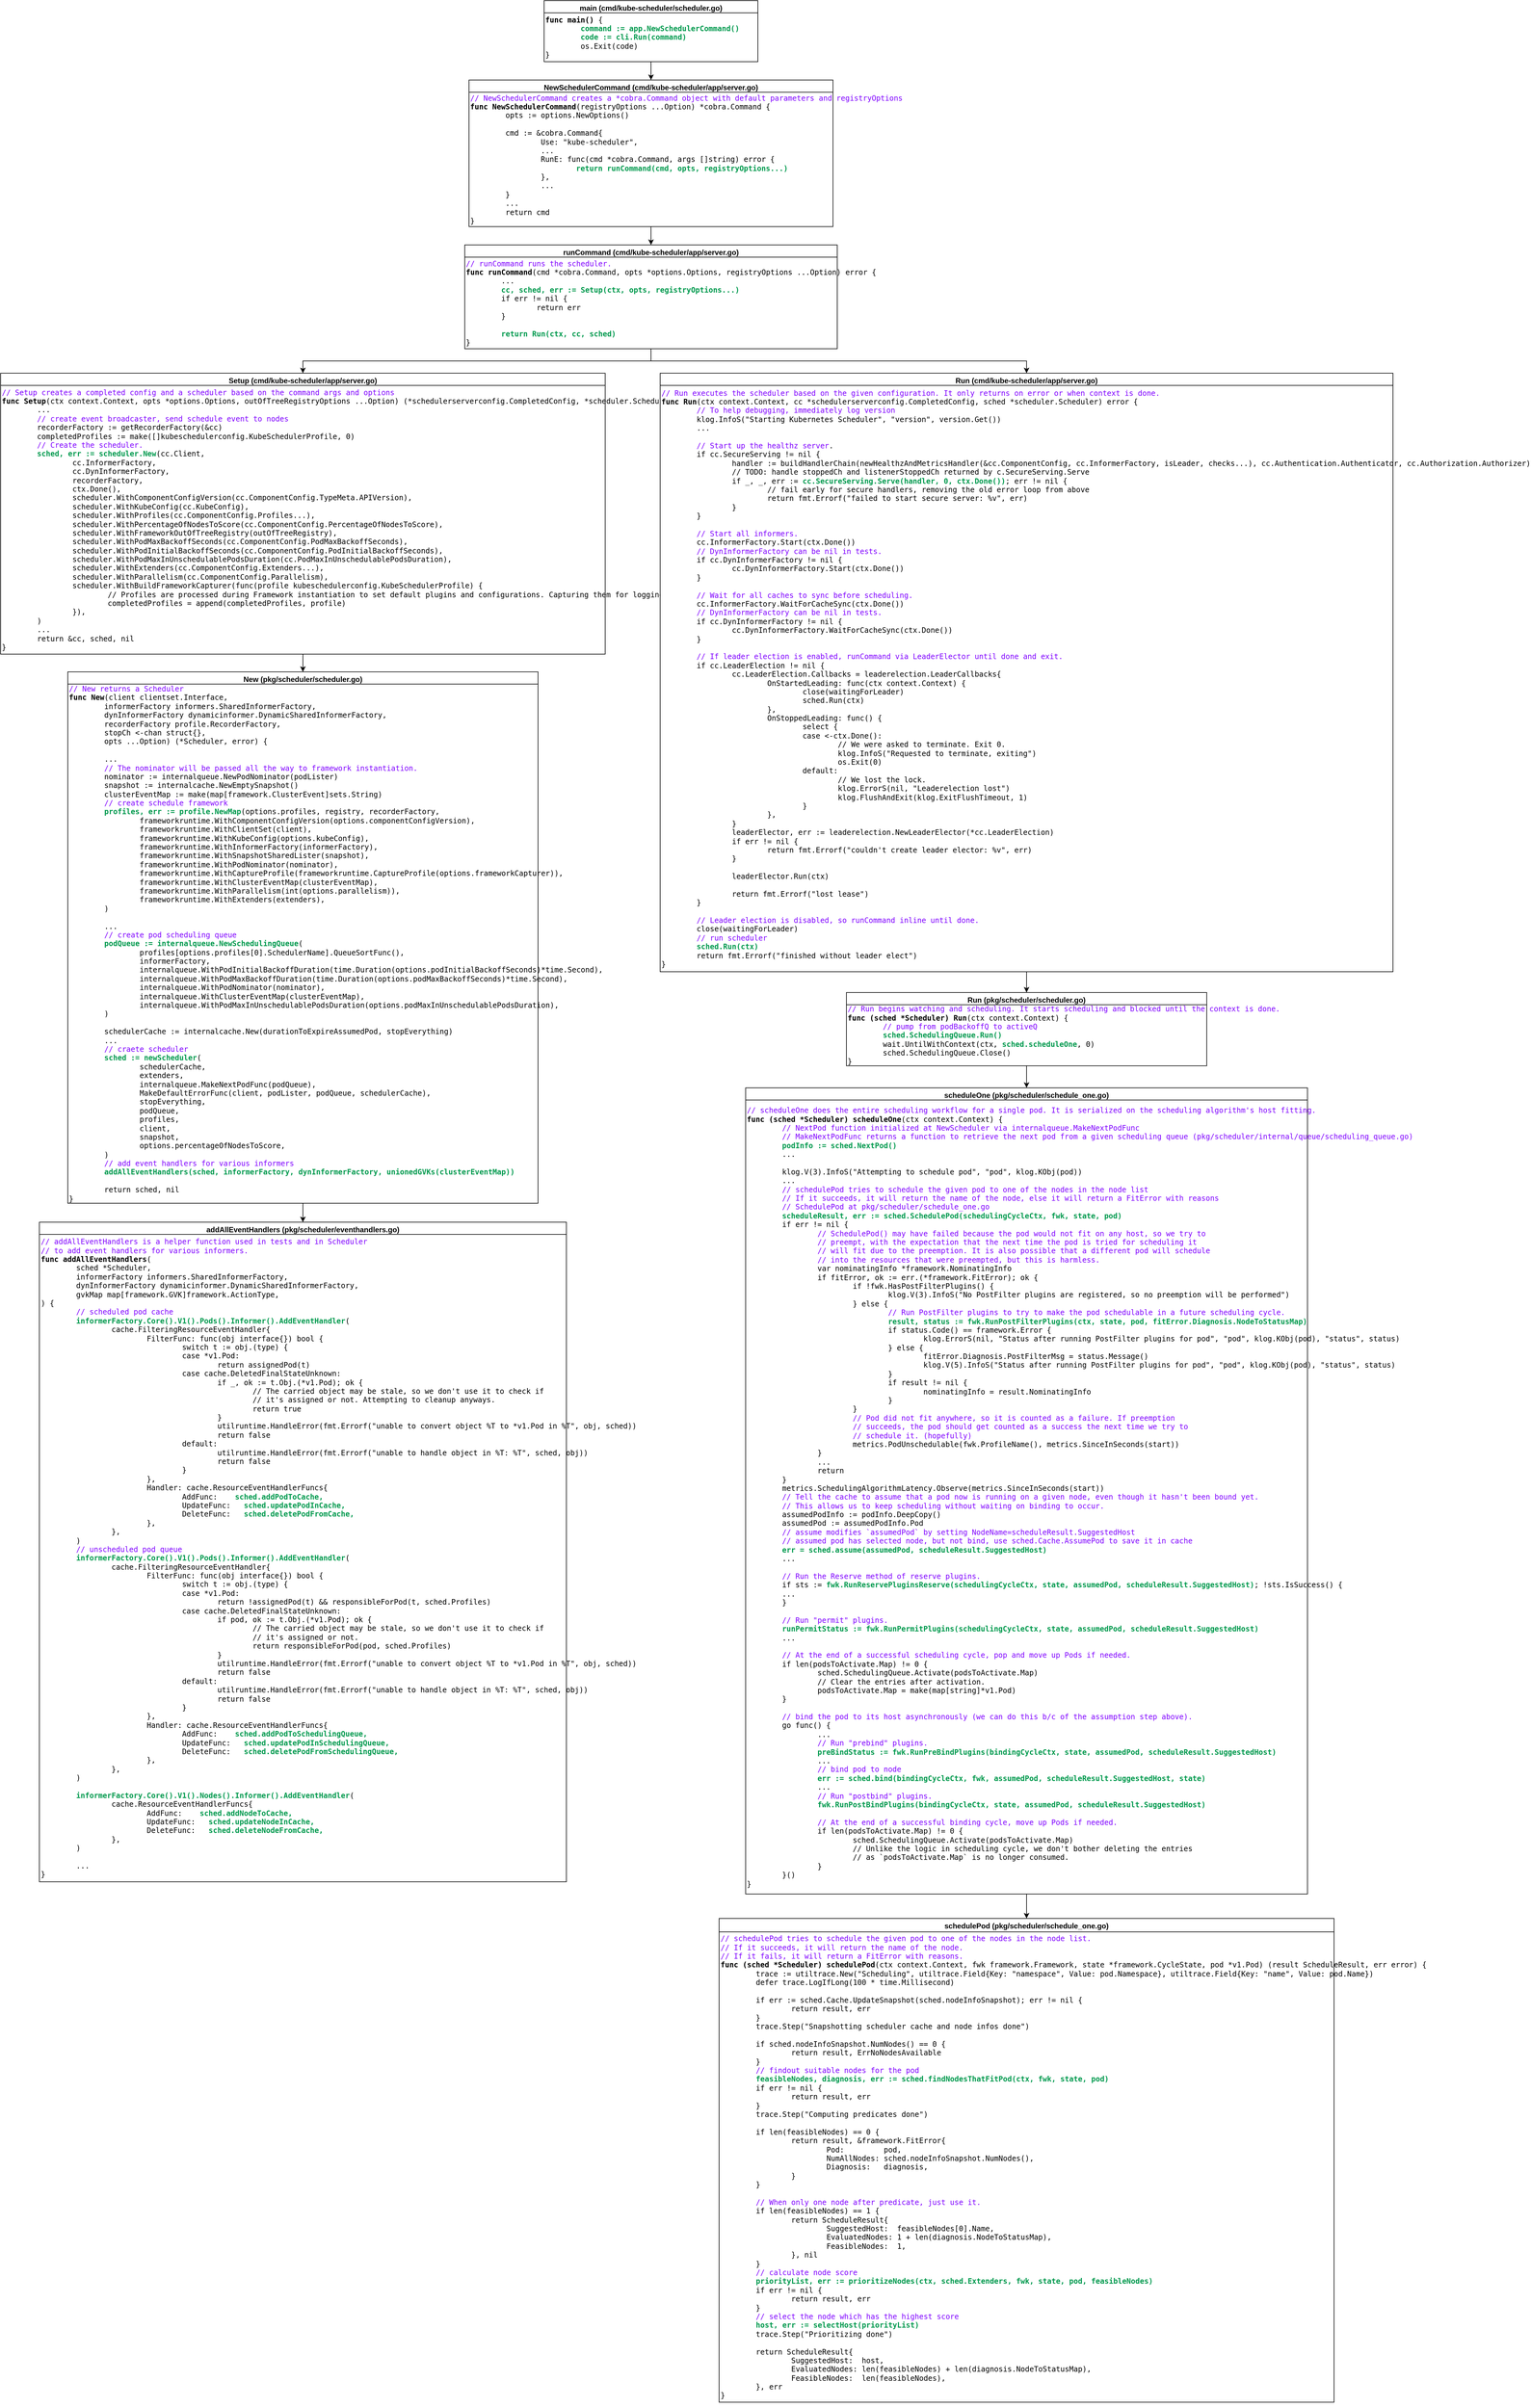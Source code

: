 <mxfile version="19.0.3" type="device"><diagram id="rWxG2E4ponfb4l1Yx8Aa" name="第 1 页"><mxGraphModel dx="2249" dy="865" grid="1" gridSize="10" guides="1" tooltips="1" connect="1" arrows="1" fold="1" page="1" pageScale="1" pageWidth="827" pageHeight="1169" math="0" shadow="0"><root><mxCell id="0"/><mxCell id="1" parent="0"/><mxCell id="89-qokr6A0-qIfJlspVZ-1" value="main (cmd/kube-scheduler/scheduler.go)" style="swimlane;" parent="1" vertex="1"><mxGeometry x="220" y="70" width="350" height="100" as="geometry"/></mxCell><mxCell id="89-qokr6A0-qIfJlspVZ-2" value="&lt;pre&gt;&lt;b&gt;func main()&lt;/b&gt; {&lt;div&gt;&lt;span style=&quot;&quot;&gt;&#9;&lt;/span&gt;&lt;b&gt;&lt;font color=&quot;#00994d&quot;&gt;command := app.NewSchedulerCommand()&lt;/font&gt;&lt;/b&gt;&lt;/div&gt;&lt;div&gt;&lt;span style=&quot;&quot;&gt;&#9;&lt;/span&gt;&lt;b&gt;&lt;font color=&quot;#00994d&quot;&gt;code := cli.Run(command)&lt;/font&gt;&lt;/b&gt;&lt;/div&gt;&lt;div&gt;&lt;span style=&quot;&quot;&gt;&#9;&lt;/span&gt;os.Exit(code)&lt;/div&gt;&lt;div&gt;}&lt;/div&gt;&lt;/pre&gt;" style="rounded=0;whiteSpace=wrap;html=1;align=left;" parent="89-qokr6A0-qIfJlspVZ-1" vertex="1"><mxGeometry y="20" width="350" height="80" as="geometry"/></mxCell><mxCell id="89-qokr6A0-qIfJlspVZ-3" value="NewSchedulerCommand (cmd/kube-scheduler/app/server.go)" style="swimlane;fontColor=#000000;" parent="1" vertex="1"><mxGeometry x="97" y="200" width="596" height="240" as="geometry"/></mxCell><mxCell id="89-qokr6A0-qIfJlspVZ-4" value="&lt;pre&gt;&lt;font color=&quot;#7f00ff&quot;&gt;// NewSchedulerCommand creates a *cobra.Command object with default parameters and registryOptions&lt;/font&gt;&lt;div&gt;&lt;b&gt;func NewSchedulerCommand&lt;/b&gt;(registryOptions ...Option) *cobra.Command {&lt;/div&gt;&lt;div&gt;&lt;span style=&quot;&quot;&gt;&#9;&lt;/span&gt;opts := options.NewOptions()&lt;/div&gt;&lt;div&gt;&lt;br&gt;&lt;/div&gt;&lt;div&gt;&lt;span style=&quot;&quot;&gt;&#9;&lt;/span&gt;cmd := &amp;amp;cobra.Command{&lt;/div&gt;&lt;div&gt;&lt;span style=&quot;&quot;&gt;&#9;&#9;&lt;/span&gt;Use: &quot;kube-scheduler&quot;,&lt;/div&gt;&lt;div&gt;&lt;span style=&quot;white-space: pre;&quot;&gt;&#9;&lt;/span&gt;&lt;span style=&quot;white-space: pre;&quot;&gt;&#9;&lt;/span&gt;...&lt;br&gt;&lt;/div&gt;&lt;div&gt;&lt;span style=&quot;&quot;&gt;&#9;&#9;&lt;/span&gt;RunE: func(cmd *cobra.Command, args []string) error {&lt;/div&gt;&lt;div&gt;&lt;span style=&quot;&quot;&gt;&#9;&#9;&#9;&lt;/span&gt;&lt;b&gt;&lt;font color=&quot;#00994d&quot;&gt;return runCommand(cmd, opts, registryOptions...)&lt;/font&gt;&lt;/b&gt;&lt;/div&gt;&lt;div&gt;&lt;span style=&quot;&quot;&gt;&#9;&#9;&lt;/span&gt;},&lt;/div&gt;&lt;div&gt;&lt;span style=&quot;white-space: pre;&quot;&gt;&#9;&lt;/span&gt;&lt;span style=&quot;white-space: pre;&quot;&gt;&#9;&lt;/span&gt;...&lt;br&gt;&lt;/div&gt;&lt;div&gt;&lt;span style=&quot;&quot;&gt;&#9;&lt;/span&gt;}&lt;/div&gt;&lt;div&gt;&lt;span style=&quot;white-space: pre;&quot;&gt;&#9;&lt;/span&gt;...&lt;br&gt;&lt;/div&gt;&lt;div&gt;&lt;span style=&quot;&quot;&gt;&#9;&lt;/span&gt;return cmd&lt;/div&gt;&lt;div&gt;}&lt;/div&gt;&lt;/pre&gt;" style="rounded=0;whiteSpace=wrap;html=1;fontColor=#000000;align=left;" parent="89-qokr6A0-qIfJlspVZ-3" vertex="1"><mxGeometry y="20" width="596" height="220" as="geometry"/></mxCell><mxCell id="89-qokr6A0-qIfJlspVZ-5" value="runCommand (cmd/kube-scheduler/app/server.go)" style="swimlane;fontColor=#000000;" parent="1" vertex="1"><mxGeometry x="90" y="470" width="610" height="170" as="geometry"/></mxCell><mxCell id="89-qokr6A0-qIfJlspVZ-6" value="&lt;pre&gt;&lt;font color=&quot;#7f00ff&quot;&gt;// runCommand runs the scheduler.&lt;/font&gt;&lt;div&gt;&lt;b&gt;func runCommand&lt;/b&gt;(cmd *cobra.Command, opts *options.Options, registryOptions ...Option) error {&lt;/div&gt;&lt;div&gt;&lt;span style=&quot;white-space: pre;&quot;&gt;&#9;&lt;/span&gt;...&lt;br&gt;&lt;/div&gt;&lt;div&gt;&lt;span style=&quot;&quot;&gt;&#9;&lt;/span&gt;&lt;b&gt;&lt;font color=&quot;#00994d&quot;&gt;cc, sched, err := Setup(ctx, opts, registryOptions...)&lt;/font&gt;&lt;/b&gt;&lt;/div&gt;&lt;div&gt;&lt;span style=&quot;&quot;&gt;&#9;&lt;/span&gt;if err != nil {&lt;/div&gt;&lt;div&gt;&lt;span style=&quot;&quot;&gt;&#9;&#9;&lt;/span&gt;return err&lt;/div&gt;&lt;div&gt;&lt;span style=&quot;&quot;&gt;&#9;&lt;/span&gt;}&lt;/div&gt;&lt;div&gt;&lt;br&gt;&lt;/div&gt;&lt;div&gt;&lt;span style=&quot;&quot;&gt;&#9;&lt;/span&gt;&lt;b&gt;&lt;font color=&quot;#00994d&quot;&gt;return Run(ctx, cc, sched)&lt;/font&gt;&lt;/b&gt;&lt;/div&gt;&lt;div&gt;}&lt;/div&gt;&lt;/pre&gt;" style="rounded=0;whiteSpace=wrap;html=1;fontColor=#000000;align=left;" parent="89-qokr6A0-qIfJlspVZ-5" vertex="1"><mxGeometry y="20" width="610" height="150" as="geometry"/></mxCell><mxCell id="89-qokr6A0-qIfJlspVZ-7" value="Setup (cmd/kube-scheduler/app/server.go)" style="swimlane;fontColor=#000000;" parent="1" vertex="1"><mxGeometry x="-670" y="680" width="990" height="460" as="geometry"/></mxCell><mxCell id="89-qokr6A0-qIfJlspVZ-8" value="&lt;pre&gt;&lt;font color=&quot;#7f00ff&quot;&gt;// Setup creates a completed config and a scheduler based on the command args and options&lt;/font&gt;&lt;div&gt;&lt;b&gt;func Setup&lt;/b&gt;(ctx context.Context, opts *options.Options, outOfTreeRegistryOptions ...Option) (*schedulerserverconfig.CompletedConfig, *scheduler.Scheduler, error) {&lt;/div&gt;&lt;div&gt;&lt;span style=&quot;white-space: pre;&quot;&gt;&#9;&lt;/span&gt;...&lt;/div&gt;&lt;div&gt;&lt;span style=&quot;white-space: pre;&quot;&gt;&#9;&lt;/span&gt;&lt;font color=&quot;#7f00ff&quot;&gt;// create event broadcaster, send schedule event to nodes&lt;/font&gt;&lt;br&gt;&lt;/div&gt;&lt;div&gt;&lt;span style=&quot;&quot;&gt;&#9;&lt;/span&gt;recorderFactory := getRecorderFactory(&amp;amp;cc)&lt;/div&gt;&lt;div&gt;&lt;span style=&quot;&quot;&gt;&#9;&lt;/span&gt;completedProfiles := make([]kubeschedulerconfig.KubeSchedulerProfile, 0)&lt;/div&gt;&lt;div&gt;&lt;span style=&quot;&quot;&gt;&#9;&lt;/span&gt;&lt;font color=&quot;#7f00ff&quot;&gt;// Create the scheduler.&lt;/font&gt;&lt;/div&gt;&lt;div&gt;&lt;span style=&quot;&quot;&gt;&#9;&lt;/span&gt;&lt;b&gt;&lt;font color=&quot;#00994d&quot;&gt;sched, err := scheduler.New&lt;/font&gt;&lt;/b&gt;(cc.Client,&lt;/div&gt;&lt;div&gt;&lt;span style=&quot;&quot;&gt;&#9;&#9;&lt;/span&gt;cc.InformerFactory,&lt;/div&gt;&lt;div&gt;&lt;span style=&quot;&quot;&gt;&#9;&#9;&lt;/span&gt;cc.DynInformerFactory,&lt;/div&gt;&lt;div&gt;&lt;span style=&quot;&quot;&gt;&#9;&#9;&lt;/span&gt;recorderFactory,&lt;/div&gt;&lt;div&gt;&lt;span style=&quot;&quot;&gt;&#9;&#9;&lt;/span&gt;ctx.Done(),&lt;/div&gt;&lt;div&gt;&lt;span style=&quot;&quot;&gt;&#9;&#9;&lt;/span&gt;scheduler.WithComponentConfigVersion(cc.ComponentConfig.TypeMeta.APIVersion),&lt;/div&gt;&lt;div&gt;&lt;span style=&quot;&quot;&gt;&#9;&#9;&lt;/span&gt;scheduler.WithKubeConfig(cc.KubeConfig),&lt;/div&gt;&lt;div&gt;&lt;span style=&quot;&quot;&gt;&#9;&#9;&lt;/span&gt;scheduler.WithProfiles(cc.ComponentConfig.Profiles...),&lt;/div&gt;&lt;div&gt;&lt;span style=&quot;&quot;&gt;&#9;&#9;&lt;/span&gt;scheduler.WithPercentageOfNodesToScore(cc.ComponentConfig.PercentageOfNodesToScore),&lt;/div&gt;&lt;div&gt;&lt;span style=&quot;&quot;&gt;&#9;&#9;&lt;/span&gt;scheduler.WithFrameworkOutOfTreeRegistry(outOfTreeRegistry),&lt;/div&gt;&lt;div&gt;&lt;span style=&quot;&quot;&gt;&#9;&#9;&lt;/span&gt;scheduler.WithPodMaxBackoffSeconds(cc.ComponentConfig.PodMaxBackoffSeconds),&lt;/div&gt;&lt;div&gt;&lt;span style=&quot;&quot;&gt;&#9;&#9;&lt;/span&gt;scheduler.WithPodInitialBackoffSeconds(cc.ComponentConfig.PodInitialBackoffSeconds),&lt;/div&gt;&lt;div&gt;&lt;span style=&quot;&quot;&gt;&#9;&#9;&lt;/span&gt;scheduler.WithPodMaxInUnschedulablePodsDuration(cc.PodMaxInUnschedulablePodsDuration),&lt;/div&gt;&lt;div&gt;&lt;span style=&quot;&quot;&gt;&#9;&#9;&lt;/span&gt;scheduler.WithExtenders(cc.ComponentConfig.Extenders...),&lt;/div&gt;&lt;div&gt;&lt;span style=&quot;&quot;&gt;&#9;&#9;&lt;/span&gt;scheduler.WithParallelism(cc.ComponentConfig.Parallelism),&lt;/div&gt;&lt;div&gt;&lt;span style=&quot;&quot;&gt;&#9;&#9;&lt;/span&gt;scheduler.WithBuildFrameworkCapturer(func(profile kubeschedulerconfig.KubeSchedulerProfile) {&lt;/div&gt;&lt;div&gt;&lt;span style=&quot;&quot;&gt;&#9;&#9;&#9;&lt;/span&gt;// Profiles are processed during Framework instantiation to set default plugins and configurations. Capturing them for logging&lt;/div&gt;&lt;div&gt;&lt;span style=&quot;&quot;&gt;&#9;&#9;&#9;&lt;/span&gt;completedProfiles = append(completedProfiles, profile)&lt;/div&gt;&lt;div&gt;&lt;span style=&quot;&quot;&gt;&#9;&#9;&lt;/span&gt;}),&lt;/div&gt;&lt;div&gt;&lt;span style=&quot;&quot;&gt;&#9;&lt;/span&gt;)&lt;/div&gt;&lt;div&gt;&lt;span style=&quot;white-space: pre;&quot;&gt;&#9;&lt;/span&gt;...&lt;br&gt;&lt;/div&gt;&lt;div&gt;&lt;span style=&quot;&quot;&gt;&#9;&lt;/span&gt;return &amp;amp;cc, sched, nil&lt;/div&gt;&lt;div&gt;}&lt;/div&gt;&lt;/pre&gt;" style="rounded=0;whiteSpace=wrap;html=1;fontColor=#000000;align=left;" parent="89-qokr6A0-qIfJlspVZ-7" vertex="1"><mxGeometry y="20" width="990" height="440" as="geometry"/></mxCell><mxCell id="89-qokr6A0-qIfJlspVZ-9" value="New (pkg/scheduler/scheduler.go)" style="swimlane;fontColor=#000000;" parent="1" vertex="1"><mxGeometry x="-560" y="1169" width="770" height="870" as="geometry"/></mxCell><mxCell id="89-qokr6A0-qIfJlspVZ-10" value="&lt;pre&gt;&lt;font color=&quot;#7f00ff&quot;&gt;// New returns a Scheduler&lt;/font&gt;&lt;div&gt;&lt;b&gt;func New&lt;/b&gt;(client clientset.Interface,&lt;/div&gt;&lt;div&gt;&lt;span style=&quot;&quot;&gt;&#9;&lt;/span&gt;informerFactory informers.SharedInformerFactory,&lt;/div&gt;&lt;div&gt;&lt;span style=&quot;&quot;&gt;&#9;&lt;/span&gt;dynInformerFactory dynamicinformer.DynamicSharedInformerFactory,&lt;/div&gt;&lt;div&gt;&lt;span style=&quot;&quot;&gt;&#9;&lt;/span&gt;recorderFactory profile.RecorderFactory,&lt;/div&gt;&lt;div&gt;&lt;span style=&quot;&quot;&gt;&#9;&lt;/span&gt;stopCh &amp;lt;-chan struct{},&lt;/div&gt;&lt;div&gt;&lt;span style=&quot;&quot;&gt;&#9;&lt;/span&gt;opts ...Option) (*Scheduler, error) {&lt;/div&gt;&lt;div&gt;&lt;br&gt;&lt;/div&gt;&lt;div&gt;&lt;span style=&quot;&quot;&gt;&#9;&lt;/span&gt;...&lt;/div&gt;&lt;div&gt;&lt;span style=&quot;&quot;&gt;&#9;&lt;/span&gt;&lt;font color=&quot;#7f00ff&quot;&gt;// The nominator will be passed all the way to framework instantiation.&lt;/font&gt;&lt;/div&gt;&lt;div&gt;&lt;span style=&quot;&quot;&gt;&#9;&lt;/span&gt;nominator := internalqueue.NewPodNominator(podLister)&lt;/div&gt;&lt;div&gt;&lt;span style=&quot;&quot;&gt;&#9;&lt;/span&gt;snapshot := internalcache.NewEmptySnapshot()&lt;/div&gt;&lt;div&gt;&lt;span style=&quot;&quot;&gt;&#9;&lt;/span&gt;clusterEventMap := make(map[framework.ClusterEvent]sets.String)&lt;/div&gt;&lt;div&gt;&lt;span style=&quot;&quot;&gt;&#9;&lt;/span&gt;&lt;font color=&quot;#7f00ff&quot;&gt;// create schedule framework&lt;/font&gt;&lt;br&gt;&lt;/div&gt;&lt;div&gt;&lt;span style=&quot;&quot;&gt;&#9;&lt;/span&gt;&lt;b&gt;&lt;font color=&quot;#00994d&quot;&gt;profiles, err := profile.NewMap&lt;/font&gt;&lt;/b&gt;(options.profiles, registry, recorderFactory,&lt;/div&gt;&lt;div&gt;&lt;span style=&quot;&quot;&gt;&#9;&#9;&lt;/span&gt;frameworkruntime.WithComponentConfigVersion(options.componentConfigVersion),&lt;/div&gt;&lt;div&gt;&lt;span style=&quot;&quot;&gt;&#9;&#9;&lt;/span&gt;frameworkruntime.WithClientSet(client),&lt;/div&gt;&lt;div&gt;&lt;span style=&quot;&quot;&gt;&#9;&#9;&lt;/span&gt;frameworkruntime.WithKubeConfig(options.kubeConfig),&lt;/div&gt;&lt;div&gt;&lt;span style=&quot;&quot;&gt;&#9;&#9;&lt;/span&gt;frameworkruntime.WithInformerFactory(informerFactory),&lt;/div&gt;&lt;div&gt;&lt;span style=&quot;&quot;&gt;&#9;&#9;&lt;/span&gt;frameworkruntime.WithSnapshotSharedLister(snapshot),&lt;/div&gt;&lt;div&gt;&lt;span style=&quot;&quot;&gt;&#9;&#9;&lt;/span&gt;frameworkruntime.WithPodNominator(nominator),&lt;/div&gt;&lt;div&gt;&lt;span style=&quot;&quot;&gt;&#9;&#9;&lt;/span&gt;frameworkruntime.WithCaptureProfile(frameworkruntime.CaptureProfile(options.frameworkCapturer)),&lt;/div&gt;&lt;div&gt;&lt;span style=&quot;&quot;&gt;&#9;&#9;&lt;/span&gt;frameworkruntime.WithClusterEventMap(clusterEventMap),&lt;/div&gt;&lt;div&gt;&lt;span style=&quot;&quot;&gt;&#9;&#9;&lt;/span&gt;frameworkruntime.WithParallelism(int(options.parallelism)),&lt;/div&gt;&lt;div&gt;&lt;span style=&quot;&quot;&gt;&#9;&#9;&lt;/span&gt;frameworkruntime.WithExtenders(extenders),&lt;/div&gt;&lt;div&gt;&lt;span style=&quot;&quot;&gt;&#9;&lt;/span&gt;)&lt;/div&gt;&lt;div&gt;&lt;span style=&quot;&quot;&gt;&#9;&lt;/span&gt;&lt;br&gt;&lt;/div&gt;&lt;div&gt;&lt;span style=&quot;&quot;&gt;&#9;&lt;/span&gt;...&lt;br&gt;&lt;/div&gt;&lt;div&gt;&lt;span style=&quot;&quot;&gt;&#9;&lt;/span&gt;&lt;font color=&quot;#7f00ff&quot;&gt;// create pod scheduling queue&lt;/font&gt;&lt;br&gt;&lt;/div&gt;&lt;div&gt;&lt;span style=&quot;&quot;&gt;&#9;&lt;/span&gt;&lt;b&gt;&lt;font color=&quot;#00994d&quot;&gt;podQueue := internalqueue.NewSchedulingQueue&lt;/font&gt;&lt;/b&gt;(&lt;/div&gt;&lt;div&gt;&lt;span style=&quot;&quot;&gt;&#9;&#9;&lt;/span&gt;profiles[options.profiles[0].SchedulerName].QueueSortFunc(),&lt;/div&gt;&lt;div&gt;&lt;span style=&quot;&quot;&gt;&#9;&#9;&lt;/span&gt;informerFactory,&lt;/div&gt;&lt;div&gt;&lt;span style=&quot;&quot;&gt;&#9;&#9;&lt;/span&gt;internalqueue.WithPodInitialBackoffDuration(time.Duration(options.podInitialBackoffSeconds)*time.Second),&lt;/div&gt;&lt;div&gt;&lt;span style=&quot;&quot;&gt;&#9;&#9;&lt;/span&gt;internalqueue.WithPodMaxBackoffDuration(time.Duration(options.podMaxBackoffSeconds)*time.Second),&lt;/div&gt;&lt;div&gt;&lt;span style=&quot;&quot;&gt;&#9;&#9;&lt;/span&gt;internalqueue.WithPodNominator(nominator),&lt;/div&gt;&lt;div&gt;&lt;span style=&quot;&quot;&gt;&#9;&#9;&lt;/span&gt;internalqueue.WithClusterEventMap(clusterEventMap),&lt;/div&gt;&lt;div&gt;&lt;span style=&quot;&quot;&gt;&#9;&#9;&lt;/span&gt;internalqueue.WithPodMaxInUnschedulablePodsDuration(options.podMaxInUnschedulablePodsDuration),&lt;/div&gt;&lt;div&gt;&lt;span style=&quot;&quot;&gt;&#9;&lt;/span&gt;)&lt;/div&gt;&lt;div&gt;&lt;br&gt;&lt;/div&gt;&lt;div&gt;&lt;span style=&quot;&quot;&gt;&#9;&lt;/span&gt;schedulerCache := internalcache.New(durationToExpireAssumedPod, stopEverything)&lt;/div&gt;&lt;div&gt;&lt;span style=&quot;&quot;&gt;&#9;&lt;/span&gt;...&lt;br&gt;&lt;/div&gt;&lt;div&gt;&lt;span style=&quot;&quot;&gt;&#9;&lt;/span&gt;&lt;font color=&quot;#7f00ff&quot;&gt;// craete scheduler&lt;/font&gt;&lt;br&gt;&lt;/div&gt;&lt;div&gt;&lt;span style=&quot;&quot;&gt;&#9;&lt;/span&gt;&lt;b&gt;&lt;font color=&quot;#00994d&quot;&gt;sched := newScheduler&lt;/font&gt;&lt;/b&gt;(&lt;/div&gt;&lt;div&gt;&lt;span style=&quot;&quot;&gt;&#9;&#9;&lt;/span&gt;schedulerCache,&lt;/div&gt;&lt;div&gt;&lt;span style=&quot;&quot;&gt;&#9;&#9;&lt;/span&gt;extenders,&lt;/div&gt;&lt;div&gt;&lt;span style=&quot;&quot;&gt;&#9;&#9;&lt;/span&gt;internalqueue.MakeNextPodFunc(podQueue),&lt;/div&gt;&lt;div&gt;&lt;span style=&quot;&quot;&gt;&#9;&#9;&lt;/span&gt;MakeDefaultErrorFunc(client, podLister, podQueue, schedulerCache),&lt;/div&gt;&lt;div&gt;&lt;span style=&quot;&quot;&gt;&#9;&#9;&lt;/span&gt;stopEverything,&lt;/div&gt;&lt;div&gt;&lt;span style=&quot;&quot;&gt;&#9;&#9;&lt;/span&gt;podQueue,&lt;/div&gt;&lt;div&gt;&lt;span style=&quot;&quot;&gt;&#9;&#9;&lt;/span&gt;profiles,&lt;/div&gt;&lt;div&gt;&lt;span style=&quot;&quot;&gt;&#9;&#9;&lt;/span&gt;client,&lt;/div&gt;&lt;div&gt;&lt;span style=&quot;&quot;&gt;&#9;&#9;&lt;/span&gt;snapshot,&lt;/div&gt;&lt;div&gt;&lt;span style=&quot;&quot;&gt;&#9;&#9;&lt;/span&gt;options.percentageOfNodesToScore,&lt;/div&gt;&lt;div&gt;&lt;span style=&quot;&quot;&gt;&#9;&lt;/span&gt;)&lt;/div&gt;&lt;div&gt;&lt;span style=&quot;&quot;&gt;&#9;&lt;/span&gt;&lt;font color=&quot;#7f00ff&quot;&gt;// add event handlers for various informers&lt;/font&gt;&lt;br&gt;&lt;/div&gt;&lt;div&gt;&lt;span style=&quot;&quot;&gt;&#9;&lt;/span&gt;&lt;b&gt;&lt;font color=&quot;#00994d&quot;&gt;addAllEventHandlers(sched, informerFactory, dynInformerFactory, unionedGVKs(clusterEventMap))&lt;/font&gt;&lt;/b&gt;&lt;/div&gt;&lt;div&gt;&lt;br&gt;&lt;/div&gt;&lt;div&gt;&lt;span style=&quot;&quot;&gt;&#9;&lt;/span&gt;return sched, nil&lt;/div&gt;&lt;div&gt;}&lt;/div&gt;&lt;/pre&gt;" style="rounded=0;whiteSpace=wrap;html=1;fontColor=#000000;align=left;" parent="89-qokr6A0-qIfJlspVZ-9" vertex="1"><mxGeometry y="20" width="770" height="850" as="geometry"/></mxCell><mxCell id="89-qokr6A0-qIfJlspVZ-11" value="addAllEventHandlers (pkg/scheduler/eventhandlers.go)" style="swimlane;fontColor=#000000;" parent="1" vertex="1"><mxGeometry x="-606.5" y="2070" width="863" height="1080" as="geometry"/></mxCell><mxCell id="89-qokr6A0-qIfJlspVZ-12" value="&lt;pre&gt;&lt;font color=&quot;#7f00ff&quot;&gt;// addAllEventHandlers is a helper function used in tests and in Scheduler&lt;/font&gt;&lt;div&gt;&lt;font color=&quot;#7f00ff&quot;&gt;// to add event handlers for various informers.&lt;/font&gt;&lt;/div&gt;&lt;div&gt;&lt;b&gt;func addAllEventHandlers&lt;/b&gt;(&lt;/div&gt;&lt;div&gt;&lt;span style=&quot;&quot;&gt;&#9;&lt;/span&gt;sched *Scheduler,&lt;/div&gt;&lt;div&gt;&lt;span style=&quot;&quot;&gt;&#9;&lt;/span&gt;informerFactory informers.SharedInformerFactory,&lt;/div&gt;&lt;div&gt;&lt;span style=&quot;&quot;&gt;&#9;&lt;/span&gt;dynInformerFactory dynamicinformer.DynamicSharedInformerFactory,&lt;/div&gt;&lt;div&gt;&lt;span style=&quot;&quot;&gt;&#9;&lt;/span&gt;gvkMap map[framework.GVK]framework.ActionType,&lt;/div&gt;&lt;div&gt;) {&lt;/div&gt;&lt;div&gt;&lt;span style=&quot;&quot;&gt;&#9;&lt;/span&gt;&lt;font color=&quot;#7f00ff&quot;&gt;// scheduled pod cache&lt;/font&gt;&lt;/div&gt;&lt;div&gt;&lt;span style=&quot;&quot;&gt;&#9;&lt;/span&gt;&lt;b&gt;&lt;font color=&quot;#00994d&quot;&gt;informerFactory.Core().V1().Pods().Informer().AddEventHandler&lt;/font&gt;&lt;/b&gt;(&lt;/div&gt;&lt;div&gt;&lt;span style=&quot;&quot;&gt;&#9;&#9;&lt;/span&gt;cache.FilteringResourceEventHandler{&lt;/div&gt;&lt;div&gt;&lt;span style=&quot;&quot;&gt;&#9;&#9;&#9;&lt;/span&gt;FilterFunc: func(obj interface{}) bool {&lt;/div&gt;&lt;div&gt;&lt;span style=&quot;&quot;&gt;&#9;&#9;&#9;&#9;&lt;/span&gt;switch t := obj.(type) {&lt;/div&gt;&lt;div&gt;&lt;span style=&quot;&quot;&gt;&#9;&#9;&#9;&#9;&lt;/span&gt;case *v1.Pod:&lt;/div&gt;&lt;div&gt;&lt;span style=&quot;&quot;&gt;&#9;&#9;&#9;&#9;&#9;&lt;/span&gt;return assignedPod(t)&lt;/div&gt;&lt;div&gt;&lt;span style=&quot;&quot;&gt;&#9;&#9;&#9;&#9;&lt;/span&gt;case cache.DeletedFinalStateUnknown:&lt;/div&gt;&lt;div&gt;&lt;span style=&quot;&quot;&gt;&#9;&#9;&#9;&#9;&#9;&lt;/span&gt;if _, ok := t.Obj.(*v1.Pod); ok {&lt;/div&gt;&lt;div&gt;&lt;span style=&quot;&quot;&gt;&#9;&#9;&#9;&#9;&#9;&#9;&lt;/span&gt;// The carried object may be stale, so we don't use it to check if&lt;/div&gt;&lt;div&gt;&lt;span style=&quot;&quot;&gt;&#9;&#9;&#9;&#9;&#9;&#9;&lt;/span&gt;// it's assigned or not. Attempting to cleanup anyways.&lt;/div&gt;&lt;div&gt;&lt;span style=&quot;&quot;&gt;&#9;&#9;&#9;&#9;&#9;&#9;&lt;/span&gt;return true&lt;/div&gt;&lt;div&gt;&lt;span style=&quot;&quot;&gt;&#9;&#9;&#9;&#9;&#9;&lt;/span&gt;}&lt;/div&gt;&lt;div&gt;&lt;span style=&quot;&quot;&gt;&#9;&#9;&#9;&#9;&#9;&lt;/span&gt;utilruntime.HandleError(fmt.Errorf(&quot;unable to convert object %T to *v1.Pod in %T&quot;, obj, sched))&lt;/div&gt;&lt;div&gt;&lt;span style=&quot;&quot;&gt;&#9;&#9;&#9;&#9;&#9;&lt;/span&gt;return false&lt;/div&gt;&lt;div&gt;&lt;span style=&quot;&quot;&gt;&#9;&#9;&#9;&#9;&lt;/span&gt;default:&lt;/div&gt;&lt;div&gt;&lt;span style=&quot;&quot;&gt;&#9;&#9;&#9;&#9;&#9;&lt;/span&gt;utilruntime.HandleError(fmt.Errorf(&quot;unable to handle object in %T: %T&quot;, sched, obj))&lt;/div&gt;&lt;div&gt;&lt;span style=&quot;&quot;&gt;&#9;&#9;&#9;&#9;&#9;&lt;/span&gt;return false&lt;/div&gt;&lt;div&gt;&lt;span style=&quot;&quot;&gt;&#9;&#9;&#9;&#9;&lt;/span&gt;}&lt;/div&gt;&lt;div&gt;&lt;span style=&quot;&quot;&gt;&#9;&#9;&#9;&lt;/span&gt;},&lt;/div&gt;&lt;div&gt;&lt;span style=&quot;&quot;&gt;&#9;&#9;&#9;&lt;/span&gt;Handler: cache.ResourceEventHandlerFuncs{&lt;/div&gt;&lt;div&gt;&lt;span style=&quot;&quot;&gt;&#9;&#9;&#9;&#9;&lt;/span&gt;AddFunc:&amp;nbsp; &amp;nbsp; &lt;b&gt;&lt;font color=&quot;#00994d&quot;&gt;sched.addPodToCache,&lt;/font&gt;&lt;/b&gt;&lt;/div&gt;&lt;div&gt;&lt;span style=&quot;&quot;&gt;&#9;&#9;&#9;&#9;&lt;/span&gt;UpdateFunc:   &lt;b&gt;&lt;font color=&quot;#00994d&quot;&gt;sched.updatePodInCache,&lt;/font&gt;&lt;/b&gt;&lt;/div&gt;&lt;div&gt;&lt;span style=&quot;&quot;&gt;&#9;&#9;&#9;&#9;&lt;/span&gt;DeleteFunc:   &lt;b&gt;&lt;font color=&quot;#00994d&quot;&gt;sched.deletePodFromCache,&lt;/font&gt;&lt;/b&gt;&lt;/div&gt;&lt;div&gt;&lt;span style=&quot;&quot;&gt;&#9;&#9;&#9;&lt;/span&gt;},&lt;/div&gt;&lt;div&gt;&lt;span style=&quot;&quot;&gt;&#9;&#9;&lt;/span&gt;},&lt;/div&gt;&lt;div&gt;&lt;span style=&quot;&quot;&gt;&#9;&lt;/span&gt;)&lt;/div&gt;&lt;div&gt;&lt;span style=&quot;&quot;&gt;&#9;&lt;/span&gt;&lt;font color=&quot;#7f00ff&quot;&gt;// unscheduled pod queue&lt;/font&gt;&lt;/div&gt;&lt;div&gt;&lt;span style=&quot;&quot;&gt;&#9;&lt;/span&gt;&lt;b&gt;&lt;font color=&quot;#00994d&quot;&gt;informerFactory.Core().V1().Pods().Informer().AddEventHandler&lt;/font&gt;&lt;/b&gt;(&lt;/div&gt;&lt;div&gt;&lt;span style=&quot;&quot;&gt;&#9;&#9;&lt;/span&gt;cache.FilteringResourceEventHandler{&lt;/div&gt;&lt;div&gt;&lt;span style=&quot;&quot;&gt;&#9;&#9;&#9;&lt;/span&gt;FilterFunc: func(obj interface{}) bool {&lt;/div&gt;&lt;div&gt;&lt;span style=&quot;&quot;&gt;&#9;&#9;&#9;&#9;&lt;/span&gt;switch t := obj.(type) {&lt;/div&gt;&lt;div&gt;&lt;span style=&quot;&quot;&gt;&#9;&#9;&#9;&#9;&lt;/span&gt;case *v1.Pod:&lt;/div&gt;&lt;div&gt;&lt;span style=&quot;&quot;&gt;&#9;&#9;&#9;&#9;&#9;&lt;/span&gt;return !assignedPod(t) &amp;amp;&amp;amp; responsibleForPod(t, sched.Profiles)&lt;/div&gt;&lt;div&gt;&lt;span style=&quot;&quot;&gt;&#9;&#9;&#9;&#9;&lt;/span&gt;case cache.DeletedFinalStateUnknown:&lt;/div&gt;&lt;div&gt;&lt;span style=&quot;&quot;&gt;&#9;&#9;&#9;&#9;&#9;&lt;/span&gt;if pod, ok := t.Obj.(*v1.Pod); ok {&lt;/div&gt;&lt;div&gt;&lt;span style=&quot;&quot;&gt;&#9;&#9;&#9;&#9;&#9;&#9;&lt;/span&gt;// The carried object may be stale, so we don't use it to check if&lt;/div&gt;&lt;div&gt;&lt;span style=&quot;&quot;&gt;&#9;&#9;&#9;&#9;&#9;&#9;&lt;/span&gt;// it's assigned or not.&lt;/div&gt;&lt;div&gt;&lt;span style=&quot;&quot;&gt;&#9;&#9;&#9;&#9;&#9;&#9;&lt;/span&gt;return responsibleForPod(pod, sched.Profiles)&lt;/div&gt;&lt;div&gt;&lt;span style=&quot;&quot;&gt;&#9;&#9;&#9;&#9;&#9;&lt;/span&gt;}&lt;/div&gt;&lt;div&gt;&lt;span style=&quot;&quot;&gt;&#9;&#9;&#9;&#9;&#9;&lt;/span&gt;utilruntime.HandleError(fmt.Errorf(&quot;unable to convert object %T to *v1.Pod in %T&quot;, obj, sched))&lt;/div&gt;&lt;div&gt;&lt;span style=&quot;&quot;&gt;&#9;&#9;&#9;&#9;&#9;&lt;/span&gt;return false&lt;/div&gt;&lt;div&gt;&lt;span style=&quot;&quot;&gt;&#9;&#9;&#9;&#9;&lt;/span&gt;default:&lt;/div&gt;&lt;div&gt;&lt;span style=&quot;&quot;&gt;&#9;&#9;&#9;&#9;&#9;&lt;/span&gt;utilruntime.HandleError(fmt.Errorf(&quot;unable to handle object in %T: %T&quot;, sched, obj))&lt;/div&gt;&lt;div&gt;&lt;span style=&quot;&quot;&gt;&#9;&#9;&#9;&#9;&#9;&lt;/span&gt;return false&lt;/div&gt;&lt;div&gt;&lt;span style=&quot;&quot;&gt;&#9;&#9;&#9;&#9;&lt;/span&gt;}&lt;/div&gt;&lt;div&gt;&lt;span style=&quot;&quot;&gt;&#9;&#9;&#9;&lt;/span&gt;},&lt;/div&gt;&lt;div&gt;&lt;span style=&quot;&quot;&gt;&#9;&#9;&#9;&lt;/span&gt;Handler: cache.ResourceEventHandlerFuncs{&lt;/div&gt;&lt;div&gt;&lt;span style=&quot;&quot;&gt;&#9;&#9;&#9;&#9;&lt;/span&gt;AddFunc:&amp;nbsp; &amp;nbsp; &lt;b&gt;&lt;font color=&quot;#00994d&quot;&gt;sched.addPodToSchedulingQueue,&lt;/font&gt;&lt;/b&gt;&lt;/div&gt;&lt;div&gt;&lt;span style=&quot;&quot;&gt;&#9;&#9;&#9;&#9;&lt;/span&gt;UpdateFunc:   &lt;b&gt;&lt;font color=&quot;#00994d&quot;&gt;sched.updatePodInSchedulingQueue,&lt;/font&gt;&lt;/b&gt;&lt;/div&gt;&lt;div&gt;&lt;span style=&quot;&quot;&gt;&#9;&#9;&#9;&#9;&lt;/span&gt;DeleteFunc:   &lt;b&gt;&lt;font color=&quot;#00994d&quot;&gt;sched.deletePodFromSchedulingQueue,&lt;/font&gt;&lt;/b&gt;&lt;/div&gt;&lt;div&gt;&lt;span style=&quot;&quot;&gt;&#9;&#9;&#9;&lt;/span&gt;},&lt;/div&gt;&lt;div&gt;&lt;span style=&quot;&quot;&gt;&#9;&#9;&lt;/span&gt;},&lt;/div&gt;&lt;div&gt;&lt;span style=&quot;&quot;&gt;&#9;&lt;/span&gt;)&lt;/div&gt;&lt;div&gt;&lt;br&gt;&lt;/div&gt;&lt;div&gt;&lt;span style=&quot;&quot;&gt;&#9;&lt;/span&gt;&lt;b&gt;&lt;font color=&quot;#00994d&quot;&gt;informerFactory.Core().V1().Nodes().Informer().AddEventHandler&lt;/font&gt;&lt;/b&gt;(&lt;/div&gt;&lt;div&gt;&lt;span style=&quot;&quot;&gt;&#9;&#9;&lt;/span&gt;cache.ResourceEventHandlerFuncs{&lt;/div&gt;&lt;div&gt;&lt;span style=&quot;&quot;&gt;&#9;&#9;&#9;&lt;/span&gt;AddFunc:&amp;nbsp; &amp;nbsp; &lt;b&gt;&lt;font color=&quot;#00994d&quot;&gt;sched.addNodeToCache,&lt;/font&gt;&lt;/b&gt;&lt;/div&gt;&lt;div&gt;&lt;span style=&quot;&quot;&gt;&#9;&#9;&#9;&lt;/span&gt;UpdateFunc:   &lt;b&gt;&lt;font color=&quot;#00994d&quot;&gt;sched.updateNodeInCache,&lt;/font&gt;&lt;/b&gt;&lt;/div&gt;&lt;div&gt;&lt;span style=&quot;&quot;&gt;&#9;&#9;&#9;&lt;/span&gt;DeleteFunc:   &lt;b&gt;&lt;font color=&quot;#00994d&quot;&gt;sched.deleteNodeFromCache,&lt;/font&gt;&lt;/b&gt;&lt;/div&gt;&lt;div&gt;&lt;span style=&quot;&quot;&gt;&#9;&#9;&lt;/span&gt;},&lt;/div&gt;&lt;div&gt;&lt;span style=&quot;&quot;&gt;&#9;&lt;/span&gt;)&lt;/div&gt;&lt;div&gt;&lt;br&gt;&lt;/div&gt;&lt;div&gt;&lt;span style=&quot;white-space: pre;&quot;&gt;&#9;&lt;/span&gt;...&lt;br&gt;&lt;/div&gt;&lt;div&gt;}&lt;/div&gt;&lt;/pre&gt;" style="rounded=0;whiteSpace=wrap;html=1;fontColor=#000000;align=left;" parent="89-qokr6A0-qIfJlspVZ-11" vertex="1"><mxGeometry y="20" width="863" height="1060" as="geometry"/></mxCell><mxCell id="89-qokr6A0-qIfJlspVZ-13" value="Run (cmd/kube-scheduler/app/server.go)" style="swimlane;fontColor=#000000;" parent="1" vertex="1"><mxGeometry x="410" y="680" width="1200" height="980" as="geometry"/></mxCell><mxCell id="89-qokr6A0-qIfJlspVZ-14" value="&lt;pre&gt;&lt;font color=&quot;#7f00ff&quot;&gt;// Run executes the scheduler based on the given configuration. It only returns on error or when context is done.&lt;/font&gt;&lt;div&gt;&lt;b&gt;func Run&lt;/b&gt;(ctx context.Context, cc *schedulerserverconfig.CompletedConfig, sched *scheduler.Scheduler) error {&lt;/div&gt;&lt;div&gt;&lt;span style=&quot;&quot;&gt;&#9;&lt;/span&gt;&lt;font color=&quot;#7f00ff&quot;&gt;// To help debugging, immediately log version&lt;/font&gt;&lt;/div&gt;&lt;div&gt;&lt;span style=&quot;&quot;&gt;&#9;&lt;/span&gt;klog.InfoS(&quot;Starting Kubernetes Scheduler&quot;, &quot;version&quot;, version.Get())&lt;/div&gt;&lt;div&gt;&lt;span style=&quot;white-space: pre;&quot;&gt;&#9;&lt;/span&gt;...&lt;br&gt;&lt;/div&gt;&lt;div&gt;&lt;br&gt;&lt;/div&gt;&lt;div&gt;&lt;span style=&quot;&quot;&gt;&#9;&lt;/span&gt;&lt;font color=&quot;#7f00ff&quot;&gt;// Start up the healthz server&lt;/font&gt;.&lt;/div&gt;&lt;div&gt;&lt;span style=&quot;&quot;&gt;&#9;&lt;/span&gt;if cc.SecureServing != nil {&lt;/div&gt;&lt;div&gt;&lt;span style=&quot;&quot;&gt;&#9;&#9;&lt;/span&gt;handler := buildHandlerChain(newHealthzAndMetricsHandler(&amp;amp;cc.ComponentConfig, cc.InformerFactory, isLeader, checks...), cc.Authentication.Authenticator, cc.Authorization.Authorizer)&lt;/div&gt;&lt;div&gt;&lt;span style=&quot;&quot;&gt;&#9;&#9;&lt;/span&gt;// TODO: handle stoppedCh and listenerStoppedCh returned by c.SecureServing.Serve&lt;/div&gt;&lt;div&gt;&lt;span style=&quot;&quot;&gt;&#9;&#9;&lt;/span&gt;if _, _, err := &lt;b&gt;&lt;font color=&quot;#00994d&quot;&gt;cc.SecureServing.Serve(handler, 0, ctx.Done())&lt;/font&gt;&lt;/b&gt;; err != nil {&lt;/div&gt;&lt;div&gt;&lt;span style=&quot;&quot;&gt;&#9;&#9;&#9;&lt;/span&gt;// fail early for secure handlers, removing the old error loop from above&lt;/div&gt;&lt;div&gt;&lt;span style=&quot;&quot;&gt;&#9;&#9;&#9;&lt;/span&gt;return fmt.Errorf(&quot;failed to start secure server: %v&quot;, err)&lt;/div&gt;&lt;div&gt;&lt;span style=&quot;&quot;&gt;&#9;&#9;&lt;/span&gt;}&lt;/div&gt;&lt;div&gt;&lt;span style=&quot;&quot;&gt;&#9;&lt;/span&gt;}&lt;/div&gt;&lt;div&gt;&lt;br&gt;&lt;/div&gt;&lt;div&gt;&lt;span style=&quot;&quot;&gt;&#9;&lt;/span&gt;&lt;font color=&quot;#7f00ff&quot;&gt;// Start all informers.&lt;/font&gt;&lt;/div&gt;&lt;div&gt;&lt;span style=&quot;&quot;&gt;&#9;&lt;/span&gt;cc.InformerFactory.Start(ctx.Done())&lt;/div&gt;&lt;div&gt;&lt;span style=&quot;&quot;&gt;&#9;&lt;/span&gt;&lt;font color=&quot;#7f00ff&quot;&gt;// DynInformerFactory can be nil in tests.&lt;/font&gt;&lt;/div&gt;&lt;div&gt;&lt;span style=&quot;&quot;&gt;&#9;&lt;/span&gt;if cc.DynInformerFactory != nil {&lt;/div&gt;&lt;div&gt;&lt;span style=&quot;&quot;&gt;&#9;&#9;&lt;/span&gt;cc.DynInformerFactory.Start(ctx.Done())&lt;/div&gt;&lt;div&gt;&lt;span style=&quot;&quot;&gt;&#9;&lt;/span&gt;}&lt;/div&gt;&lt;div&gt;&lt;br&gt;&lt;/div&gt;&lt;div&gt;&lt;span style=&quot;&quot;&gt;&#9;&lt;/span&gt;&lt;font color=&quot;#7f00ff&quot;&gt;// Wait for all caches to sync before scheduling.&lt;/font&gt;&lt;/div&gt;&lt;div&gt;&lt;span style=&quot;&quot;&gt;&#9;&lt;/span&gt;cc.InformerFactory.WaitForCacheSync(ctx.Done())&lt;/div&gt;&lt;div&gt;&lt;span style=&quot;&quot;&gt;&#9;&lt;/span&gt;&lt;font color=&quot;#7f00ff&quot;&gt;// DynInformerFactory can be nil in tests.&lt;/font&gt;&lt;/div&gt;&lt;div&gt;&lt;span style=&quot;&quot;&gt;&#9;&lt;/span&gt;if cc.DynInformerFactory != nil {&lt;/div&gt;&lt;div&gt;&lt;span style=&quot;&quot;&gt;&#9;&#9;&lt;/span&gt;cc.DynInformerFactory.WaitForCacheSync(ctx.Done())&lt;/div&gt;&lt;div&gt;&lt;span style=&quot;&quot;&gt;&#9;&lt;/span&gt;}&lt;/div&gt;&lt;div&gt;&lt;br&gt;&lt;/div&gt;&lt;div&gt;&lt;span style=&quot;&quot;&gt;&#9;&lt;/span&gt;&lt;font color=&quot;#7f00ff&quot;&gt;// If leader election is enabled, runCommand via LeaderElector until done and exit.&lt;/font&gt;&lt;/div&gt;&lt;div&gt;&lt;span style=&quot;&quot;&gt;&#9;&lt;/span&gt;if cc.LeaderElection != nil {&lt;/div&gt;&lt;div&gt;&lt;span style=&quot;&quot;&gt;&#9;&#9;&lt;/span&gt;cc.LeaderElection.Callbacks = leaderelection.LeaderCallbacks{&lt;/div&gt;&lt;div&gt;&lt;span style=&quot;&quot;&gt;&#9;&#9;&#9;&lt;/span&gt;OnStartedLeading: func(ctx context.Context) {&lt;/div&gt;&lt;div&gt;&lt;span style=&quot;&quot;&gt;&#9;&#9;&#9;&#9;&lt;/span&gt;close(waitingForLeader)&lt;/div&gt;&lt;div&gt;&lt;span style=&quot;&quot;&gt;&#9;&#9;&#9;&#9;&lt;/span&gt;sched.Run(ctx)&lt;/div&gt;&lt;div&gt;&lt;span style=&quot;&quot;&gt;&#9;&#9;&#9;&lt;/span&gt;},&lt;/div&gt;&lt;div&gt;&lt;span style=&quot;&quot;&gt;&#9;&#9;&#9;&lt;/span&gt;OnStoppedLeading: func() {&lt;/div&gt;&lt;div&gt;&lt;span style=&quot;&quot;&gt;&#9;&#9;&#9;&#9;&lt;/span&gt;select {&lt;/div&gt;&lt;div&gt;&lt;span style=&quot;&quot;&gt;&#9;&#9;&#9;&#9;&lt;/span&gt;case &amp;lt;-ctx.Done():&lt;/div&gt;&lt;div&gt;&lt;span style=&quot;&quot;&gt;&#9;&#9;&#9;&#9;&#9;&lt;/span&gt;// We were asked to terminate. Exit 0.&lt;/div&gt;&lt;div&gt;&lt;span style=&quot;&quot;&gt;&#9;&#9;&#9;&#9;&#9;&lt;/span&gt;klog.InfoS(&quot;Requested to terminate, exiting&quot;)&lt;/div&gt;&lt;div&gt;&lt;span style=&quot;&quot;&gt;&#9;&#9;&#9;&#9;&#9;&lt;/span&gt;os.Exit(0)&lt;/div&gt;&lt;div&gt;&lt;span style=&quot;&quot;&gt;&#9;&#9;&#9;&#9;&lt;/span&gt;default:&lt;/div&gt;&lt;div&gt;&lt;span style=&quot;&quot;&gt;&#9;&#9;&#9;&#9;&#9;&lt;/span&gt;// We lost the lock.&lt;/div&gt;&lt;div&gt;&lt;span style=&quot;&quot;&gt;&#9;&#9;&#9;&#9;&#9;&lt;/span&gt;klog.ErrorS(nil, &quot;Leaderelection lost&quot;)&lt;/div&gt;&lt;div&gt;&lt;span style=&quot;&quot;&gt;&#9;&#9;&#9;&#9;&#9;&lt;/span&gt;klog.FlushAndExit(klog.ExitFlushTimeout, 1)&lt;/div&gt;&lt;div&gt;&lt;span style=&quot;&quot;&gt;&#9;&#9;&#9;&#9;&lt;/span&gt;}&lt;/div&gt;&lt;div&gt;&lt;span style=&quot;&quot;&gt;&#9;&#9;&#9;&lt;/span&gt;},&lt;/div&gt;&lt;div&gt;&lt;span style=&quot;&quot;&gt;&#9;&#9;&lt;/span&gt;}&lt;/div&gt;&lt;div&gt;&lt;span style=&quot;&quot;&gt;&#9;&#9;&lt;/span&gt;leaderElector, err := leaderelection.NewLeaderElector(*cc.LeaderElection)&lt;/div&gt;&lt;div&gt;&lt;span style=&quot;&quot;&gt;&#9;&#9;&lt;/span&gt;if err != nil {&lt;/div&gt;&lt;div&gt;&lt;span style=&quot;&quot;&gt;&#9;&#9;&#9;&lt;/span&gt;return fmt.Errorf(&quot;couldn't create leader elector: %v&quot;, err)&lt;/div&gt;&lt;div&gt;&lt;span style=&quot;&quot;&gt;&#9;&#9;&lt;/span&gt;}&lt;/div&gt;&lt;div&gt;&lt;br&gt;&lt;/div&gt;&lt;div&gt;&lt;span style=&quot;&quot;&gt;&#9;&#9;&lt;/span&gt;leaderElector.Run(ctx)&lt;/div&gt;&lt;div&gt;&lt;br&gt;&lt;/div&gt;&lt;div&gt;&lt;span style=&quot;&quot;&gt;&#9;&#9;&lt;/span&gt;return fmt.Errorf(&quot;lost lease&quot;)&lt;/div&gt;&lt;div&gt;&lt;span style=&quot;&quot;&gt;&#9;&lt;/span&gt;}&lt;/div&gt;&lt;div&gt;&lt;br&gt;&lt;/div&gt;&lt;div&gt;&lt;span style=&quot;&quot;&gt;&#9;&lt;/span&gt;&lt;font color=&quot;#7f00ff&quot;&gt;// Leader election is disabled, so runCommand inline until done.&lt;/font&gt;&lt;/div&gt;&lt;div&gt;&lt;span style=&quot;&quot;&gt;&#9;&lt;/span&gt;close(waitingForLeader)&lt;/div&gt;&lt;div&gt;&lt;span style=&quot;white-space: pre;&quot;&gt;&#9;&lt;/span&gt;&lt;font color=&quot;#7f00ff&quot;&gt;// run scheduler&lt;/font&gt;&lt;br&gt;&lt;/div&gt;&lt;div&gt;&lt;span style=&quot;&quot;&gt;&#9;&lt;/span&gt;&lt;b&gt;&lt;font color=&quot;#00994d&quot;&gt;sched.Run(ctx)&lt;/font&gt;&lt;/b&gt;&lt;/div&gt;&lt;div&gt;&lt;span style=&quot;&quot;&gt;&#9;&lt;/span&gt;return fmt.Errorf(&quot;finished without leader elect&quot;)&lt;/div&gt;&lt;div&gt;}&lt;/div&gt;&lt;/pre&gt;" style="rounded=0;whiteSpace=wrap;html=1;fontColor=#000000;align=left;" parent="89-qokr6A0-qIfJlspVZ-13" vertex="1"><mxGeometry y="20" width="1200" height="960" as="geometry"/></mxCell><mxCell id="89-qokr6A0-qIfJlspVZ-15" value="Run (pkg/scheduler/scheduler.go)" style="swimlane;fontColor=#000000;" parent="1" vertex="1"><mxGeometry x="715" y="1694" width="590" height="120" as="geometry"/></mxCell><mxCell id="89-qokr6A0-qIfJlspVZ-16" value="&lt;pre&gt;&lt;font color=&quot;#7f00ff&quot;&gt;// Run begins watching and scheduling. It starts scheduling and blocked until the context is done.&lt;/font&gt;&lt;div&gt;&lt;b&gt;func (sched *Scheduler) Run&lt;/b&gt;(ctx context.Context) {&lt;/div&gt;&lt;div&gt;&lt;span style=&quot;&quot;&gt;&#9;&lt;/span&gt;&lt;font color=&quot;#7f00ff&quot;&gt;// pump from podBackoffQ to activeQ&lt;/font&gt;&lt;br&gt;&lt;/div&gt;&lt;div&gt;&lt;span style=&quot;&quot;&gt;&#9;&lt;/span&gt;&lt;b&gt;&lt;font color=&quot;#00994d&quot;&gt;sched.SchedulingQueue.Run()&lt;/font&gt;&lt;/b&gt;&lt;/div&gt;&lt;div&gt;&lt;span style=&quot;&quot;&gt;&#9;&lt;/span&gt;wait.UntilWithContext(ctx, &lt;b&gt;&lt;font color=&quot;#00994d&quot;&gt;sched.scheduleOne&lt;/font&gt;&lt;/b&gt;, 0)&lt;/div&gt;&lt;div&gt;&lt;span style=&quot;&quot;&gt;&#9;&lt;/span&gt;sched.SchedulingQueue.Close()&lt;/div&gt;&lt;div&gt;}&lt;/div&gt;&lt;/pre&gt;" style="rounded=0;whiteSpace=wrap;html=1;fontColor=#000000;align=left;" parent="89-qokr6A0-qIfJlspVZ-15" vertex="1"><mxGeometry y="20" width="590" height="100" as="geometry"/></mxCell><mxCell id="0zd2LN5iPqbrOG-gEYBd-1" value="scheduleOne (pkg/scheduler/schedule_one.go)" style="swimlane;fontColor=#000000;" parent="1" vertex="1"><mxGeometry x="550" y="1850" width="920" height="1320" as="geometry"/></mxCell><mxCell id="0zd2LN5iPqbrOG-gEYBd-2" value="&lt;pre&gt;&lt;font color=&quot;#7f00ff&quot;&gt;// scheduleOne does the entire scheduling workflow for a single pod. It is serialized on the scheduling algorithm's host fitting.&lt;/font&gt;&lt;div&gt;&lt;b&gt;func (sched *Scheduler) scheduleOne&lt;/b&gt;(ctx context.Context) {&lt;/div&gt;&lt;div&gt;&lt;font color=&quot;#7f00ff&quot;&gt;&lt;span style=&quot;&quot;&gt;&#9;&lt;/span&gt;// NextPod function initialized at NewScheduler via internalqueue.MakeNextPodFunc&lt;br&gt;&lt;/font&gt;&lt;/div&gt;&lt;div&gt;&lt;font color=&quot;#7f00ff&quot;&gt;&lt;span style=&quot;&quot;&gt;&#9;&lt;/span&gt;// MakeNextPodFunc returns a function to retrieve the next pod from a given scheduling queue (pkg/scheduler/internal/queue/scheduling_queue.go)&lt;/font&gt;&lt;br&gt;&lt;/div&gt;&lt;div&gt;&lt;span style=&quot;&quot;&gt;&#9;&lt;/span&gt;&lt;b&gt;&lt;font color=&quot;#00994d&quot;&gt;podInfo := sched.NextPod()&lt;/font&gt;&lt;/b&gt;&lt;/div&gt;&lt;div&gt;&lt;span style=&quot;&quot;&gt;&#9;&lt;/span&gt;...&lt;br&gt;&lt;/div&gt;&lt;div&gt;&lt;br&gt;&lt;/div&gt;&lt;div&gt;&lt;span style=&quot;&quot;&gt;&#9;&lt;/span&gt;klog.V(3).InfoS(&quot;Attempting to schedule pod&quot;, &quot;pod&quot;, klog.KObj(pod))&lt;/div&gt;&lt;div&gt;&lt;span style=&quot;&quot;&gt;&#9;&lt;/span&gt;...&lt;br&gt;&lt;/div&gt;&lt;div&gt;&lt;font color=&quot;#7f00ff&quot;&gt;&lt;span style=&quot;&quot;&gt;&#9;&lt;/span&gt;// schedulePod tries to schedule the given pod to one of the nodes in the node list&lt;br&gt;&lt;/font&gt;&lt;/div&gt;&lt;div&gt;&lt;font color=&quot;#7f00ff&quot;&gt;&lt;span style=&quot;&quot;&gt;&#9;&lt;/span&gt;// If it succeeds, it will return the name of the node, else it will return a FitError with reasons&lt;br&gt;&lt;/font&gt;&lt;/div&gt;&lt;div&gt;&lt;font color=&quot;#7f00ff&quot;&gt;&lt;span style=&quot;&quot;&gt;&#9;&lt;/span&gt;// SchedulePod at pkg/scheduler/schedule_one.go&lt;/font&gt;&lt;br&gt;&lt;/div&gt;&lt;div&gt;&lt;span style=&quot;&quot;&gt;&#9;&lt;/span&gt;&lt;b&gt;&lt;font color=&quot;#00994d&quot;&gt;scheduleResult, err := sched.SchedulePod(schedulingCycleCtx, fwk, state, pod)&lt;/font&gt;&lt;/b&gt;&lt;/div&gt;&lt;div&gt;&lt;span style=&quot;&quot;&gt;&#9;&lt;/span&gt;if err != nil {&lt;/div&gt;&lt;div&gt;&lt;font color=&quot;#7f00ff&quot;&gt;&lt;span style=&quot;&quot;&gt;&#9;&#9;&lt;/span&gt;// SchedulePod() may have failed because the pod would not fit on any host, so we try to&lt;/font&gt;&lt;/div&gt;&lt;div&gt;&lt;font color=&quot;#7f00ff&quot;&gt;&lt;span style=&quot;&quot;&gt;&#9;&#9;&lt;/span&gt;// preempt, with the expectation that the next time the pod is tried for scheduling it&lt;/font&gt;&lt;/div&gt;&lt;div&gt;&lt;font color=&quot;#7f00ff&quot;&gt;&lt;span style=&quot;&quot;&gt;&#9;&#9;&lt;/span&gt;// will fit due to the preemption. It is also possible that a different pod will schedule&lt;/font&gt;&lt;/div&gt;&lt;div&gt;&lt;font color=&quot;#7f00ff&quot;&gt;&lt;span style=&quot;&quot;&gt;&#9;&#9;&lt;/span&gt;// into the resources that were preempted, but this is harmless.&lt;/font&gt;&lt;/div&gt;&lt;div&gt;&lt;span style=&quot;&quot;&gt;&#9;&#9;&lt;/span&gt;var nominatingInfo *framework.NominatingInfo&lt;/div&gt;&lt;div&gt;&lt;span style=&quot;&quot;&gt;&#9;&#9;&lt;/span&gt;if fitError, ok := err.(*framework.FitError); ok {&lt;/div&gt;&lt;div&gt;&lt;span style=&quot;&quot;&gt;&#9;&#9;&#9;&lt;/span&gt;if !fwk.HasPostFilterPlugins() {&lt;/div&gt;&lt;div&gt;&lt;span style=&quot;&quot;&gt;&#9;&#9;&#9;&#9;&lt;/span&gt;klog.V(3).InfoS(&quot;No PostFilter plugins are registered, so no preemption will be performed&quot;)&lt;/div&gt;&lt;div&gt;&lt;span style=&quot;&quot;&gt;&#9;&#9;&#9;&lt;/span&gt;} else {&lt;/div&gt;&lt;div&gt;&lt;span style=&quot;&quot;&gt;&#9;&#9;&#9;&#9;&lt;/span&gt;&lt;font color=&quot;#7f00ff&quot;&gt;// Run PostFilter plugins to try to make the pod schedulable in a future scheduling cycle.&lt;/font&gt;&lt;/div&gt;&lt;div&gt;&lt;span style=&quot;&quot;&gt;&#9;&#9;&#9;&#9;&lt;/span&gt;&lt;b&gt;&lt;font color=&quot;#00994d&quot;&gt;result, status := fwk.RunPostFilterPlugins(ctx, state, pod, fitError.Diagnosis.NodeToStatusMap)&lt;/font&gt;&lt;/b&gt;&lt;/div&gt;&lt;div&gt;&lt;span style=&quot;&quot;&gt;&#9;&#9;&#9;&#9;&lt;/span&gt;if status.Code() == framework.Error {&lt;/div&gt;&lt;div&gt;&lt;span style=&quot;&quot;&gt;&#9;&#9;&#9;&#9;&#9;&lt;/span&gt;klog.ErrorS(nil, &quot;Status after running PostFilter plugins for pod&quot;, &quot;pod&quot;, klog.KObj(pod), &quot;status&quot;, status)&lt;/div&gt;&lt;div&gt;&lt;span style=&quot;&quot;&gt;&#9;&#9;&#9;&#9;&lt;/span&gt;} else {&lt;/div&gt;&lt;div&gt;&lt;span style=&quot;&quot;&gt;&#9;&#9;&#9;&#9;&#9;&lt;/span&gt;fitError.Diagnosis.PostFilterMsg = status.Message()&lt;/div&gt;&lt;div&gt;&lt;span style=&quot;&quot;&gt;&#9;&#9;&#9;&#9;&#9;&lt;/span&gt;klog.V(5).InfoS(&quot;Status after running PostFilter plugins for pod&quot;, &quot;pod&quot;, klog.KObj(pod), &quot;status&quot;, status)&lt;/div&gt;&lt;div&gt;&lt;span style=&quot;&quot;&gt;&#9;&#9;&#9;&#9;&lt;/span&gt;}&lt;/div&gt;&lt;div&gt;&lt;span style=&quot;&quot;&gt;&#9;&#9;&#9;&#9;&lt;/span&gt;if result != nil {&lt;/div&gt;&lt;div&gt;&lt;span style=&quot;&quot;&gt;&#9;&#9;&#9;&#9;&#9;&lt;/span&gt;nominatingInfo = result.NominatingInfo&lt;/div&gt;&lt;div&gt;&lt;span style=&quot;&quot;&gt;&#9;&#9;&#9;&#9;&lt;/span&gt;}&lt;/div&gt;&lt;div&gt;&lt;span style=&quot;&quot;&gt;&#9;&#9;&#9;&lt;/span&gt;}&lt;/div&gt;&lt;div&gt;&lt;font color=&quot;#7f00ff&quot;&gt;&lt;span style=&quot;&quot;&gt;&#9;&#9;&#9;&lt;/span&gt;// Pod did not fit anywhere, so it is counted as a failure. If preemption&lt;/font&gt;&lt;/div&gt;&lt;div&gt;&lt;font color=&quot;#7f00ff&quot;&gt;&lt;span style=&quot;&quot;&gt;&#9;&#9;&#9;&lt;/span&gt;// succeeds, the pod should get counted as a success the next time we try to&lt;/font&gt;&lt;/div&gt;&lt;div&gt;&lt;font color=&quot;#7f00ff&quot;&gt;&lt;span style=&quot;&quot;&gt;&#9;&#9;&#9;&lt;/span&gt;// schedule it. (hopefully)&lt;/font&gt;&lt;/div&gt;&lt;div&gt;&lt;span style=&quot;&quot;&gt;&#9;&#9;&#9;&lt;/span&gt;metrics.PodUnschedulable(fwk.ProfileName(), metrics.SinceInSeconds(start))&lt;/div&gt;&lt;div&gt;&lt;span style=&quot;&quot;&gt;&#9;&#9;&lt;/span&gt;}&lt;/div&gt;&lt;div&gt;&lt;span style=&quot;&quot;&gt;&#9;&lt;/span&gt;&lt;span style=&quot;&quot;&gt;&#9;&lt;/span&gt;...&lt;br&gt;&lt;/div&gt;&lt;div&gt;&lt;span style=&quot;&quot;&gt;&#9;&#9;&lt;/span&gt;return&lt;/div&gt;&lt;div&gt;&lt;span style=&quot;&quot;&gt;&#9;&lt;/span&gt;}&lt;/div&gt;&lt;div&gt;&lt;span style=&quot;&quot;&gt;&#9;&lt;/span&gt;metrics.SchedulingAlgorithmLatency.Observe(metrics.SinceInSeconds(start))&lt;/div&gt;&lt;div&gt;&lt;font color=&quot;#7f00ff&quot;&gt;&lt;span style=&quot;&quot;&gt;&#9;&lt;/span&gt;// Tell the cache to assume that a pod now is running on a given node, even though it hasn't been bound yet.&lt;/font&gt;&lt;/div&gt;&lt;div&gt;&lt;font color=&quot;#7f00ff&quot;&gt;&lt;span style=&quot;&quot;&gt;&#9;&lt;/span&gt;// This allows us to keep scheduling without waiting on binding to occur.&lt;/font&gt;&lt;/div&gt;&lt;div&gt;&lt;span style=&quot;&quot;&gt;&#9;&lt;/span&gt;assumedPodInfo := podInfo.DeepCopy()&lt;/div&gt;&lt;div&gt;&lt;span style=&quot;&quot;&gt;&#9;&lt;/span&gt;assumedPod := assumedPodInfo.Pod&lt;/div&gt;&lt;div&gt;&lt;font color=&quot;#7f00ff&quot;&gt;&lt;span style=&quot;&quot;&gt;&#9;&lt;/span&gt;// assume modifies `assumedPod` by setting NodeName=scheduleResult.SuggestedHost&lt;/font&gt;&lt;/div&gt;&lt;div&gt;&lt;font color=&quot;#7f00ff&quot;&gt;&lt;span style=&quot;&quot;&gt;&#9;&lt;/span&gt;// assumed pod has selected node, but not bind, use sched.Cache.AssumePod to save it in cache&lt;br&gt;&lt;/font&gt;&lt;/div&gt;&lt;div&gt;&lt;span style=&quot;&quot;&gt;&#9;&lt;/span&gt;&lt;b&gt;&lt;font color=&quot;#00994d&quot;&gt;err = sched.assume(assumedPod, scheduleResult.SuggestedHost)&lt;/font&gt;&lt;/b&gt;&lt;/div&gt;&lt;div&gt;&lt;span style=&quot;&quot;&gt;&#9;&lt;/span&gt;...&lt;br&gt;&lt;/div&gt;&lt;div&gt;&lt;br&gt;&lt;/div&gt;&lt;div&gt;&lt;font color=&quot;#7f00ff&quot;&gt;&lt;span style=&quot;&quot;&gt;&#9;&lt;/span&gt;// Run the Reserve method of reserve plugins.&lt;/font&gt;&lt;/div&gt;&lt;div&gt;&lt;span style=&quot;background-color: initial;&quot;&gt;&lt;span style=&quot;white-space: pre;&quot;&gt;&#9;&lt;/span&gt;if sts := &lt;b&gt;&lt;font color=&quot;#00994d&quot;&gt;fwk.RunReservePluginsReserve(schedulingCycleCtx, state, assumedPod, scheduleResult.SuggestedHost)&lt;/font&gt;&lt;/b&gt;; !sts.IsSuccess() {&lt;/span&gt;&lt;b style=&quot;color: rgb(0, 153, 77);&quot;&gt;&lt;br&gt;&lt;/b&gt;&lt;/div&gt;&lt;div&gt;&lt;span style=&quot;&quot;&gt;&#9;&lt;/span&gt;...&lt;br&gt;&lt;/div&gt;&lt;div&gt;&lt;span style=&quot;&quot;&gt;&#9;&lt;/span&gt;}&lt;br&gt;&lt;/div&gt;&lt;div&gt;&lt;br&gt;&lt;/div&gt;&lt;div&gt;&lt;font color=&quot;#7f00ff&quot;&gt;&lt;span style=&quot;&quot;&gt;&#9;&lt;/span&gt;// Run &quot;permit&quot; plugins.&lt;/font&gt;&lt;/div&gt;&lt;div&gt;&lt;span style=&quot;&quot;&gt;&#9;&lt;/span&gt;&lt;span style=&quot;background-color: initial;&quot;&gt;&lt;b&gt;&lt;font color=&quot;#00994d&quot;&gt;runPermitStatus := fwk.RunPermitPlugins(schedulingCycleCtx, state, assumedPod, scheduleResult.SuggestedHost)&lt;/font&gt;&lt;/b&gt;&lt;/span&gt;&lt;br&gt;&lt;/div&gt;&lt;div&gt;&lt;span style=&quot;&quot;&gt;&#9;&lt;/span&gt;...&lt;br&gt;&lt;/div&gt;&lt;div&gt;&lt;br&gt;&lt;/div&gt;&lt;div&gt;&lt;span style=&quot;&quot;&gt;&#9;&lt;/span&gt;&lt;font color=&quot;#7f00ff&quot;&gt;// At the end of a successful scheduling cycle, pop and move up Pods if needed.&lt;/font&gt;&lt;/div&gt;&lt;div&gt;&lt;span style=&quot;&quot;&gt;&#9;&lt;/span&gt;if len(podsToActivate.Map) != 0 {&lt;/div&gt;&lt;div&gt;&lt;span style=&quot;&quot;&gt;&#9;&#9;&lt;/span&gt;sched.SchedulingQueue.Activate(podsToActivate.Map)&lt;/div&gt;&lt;div&gt;&lt;span style=&quot;&quot;&gt;&#9;&#9;&lt;/span&gt;// Clear the entries after activation.&lt;/div&gt;&lt;div&gt;&lt;span style=&quot;&quot;&gt;&#9;&#9;&lt;/span&gt;podsToActivate.Map = make(map[string]*v1.Pod)&lt;/div&gt;&lt;div&gt;&lt;span style=&quot;&quot;&gt;&#9;&lt;/span&gt;}&lt;/div&gt;&lt;div&gt;&lt;br&gt;&lt;/div&gt;&lt;div&gt;&lt;font color=&quot;#7f00ff&quot;&gt;&lt;span style=&quot;&quot;&gt;&#9;&lt;/span&gt;// bind the pod to its host asynchronously (we can do this b/c of the assumption step above).&lt;/font&gt;&lt;/div&gt;&lt;div&gt;&lt;span style=&quot;&quot;&gt;&#9;&lt;/span&gt;go func() {&lt;/div&gt;&lt;div&gt;&lt;span style=&quot;&quot;&gt;&#9;&lt;/span&gt;&lt;span style=&quot;&quot;&gt;&#9;&lt;/span&gt;...&lt;br&gt;&lt;/div&gt;&lt;div&gt;&lt;font color=&quot;#7f00ff&quot;&gt;&lt;span style=&quot;&quot;&gt;&#9;&#9;&lt;/span&gt;// Run &quot;prebind&quot; plugins.&lt;/font&gt;&lt;/div&gt;&lt;div&gt;&lt;span style=&quot;&quot;&gt;&#9;&#9;&lt;/span&gt;&lt;b&gt;&lt;font color=&quot;#00994d&quot;&gt;preBindStatus := fwk.RunPreBindPlugins(bindingCycleCtx, state, assumedPod, scheduleResult.SuggestedHost)&lt;/font&gt;&lt;/b&gt;&lt;/div&gt;&lt;div&gt;&lt;span style=&quot;white-space: pre;&quot;&gt;&#9;&lt;/span&gt;&lt;span style=&quot;white-space: pre;&quot;&gt;&#9;&lt;/span&gt;...&lt;br&gt;&lt;/div&gt;&lt;div&gt;&lt;span style=&quot;white-space: pre;&quot;&gt;&#9;&lt;/span&gt;&lt;span style=&quot;white-space: pre;&quot;&gt;&#9;&lt;/span&gt;&lt;font color=&quot;#7f00ff&quot;&gt;// bind pod to node&lt;/font&gt;&lt;br&gt;&lt;/div&gt;&lt;div&gt;&lt;span style=&quot;&quot;&gt;&#9;&#9;&lt;/span&gt;&lt;b&gt;&lt;font color=&quot;#00994d&quot;&gt;err := sched.bind(bindingCycleCtx, fwk, assumedPod, scheduleResult.SuggestedHost, state)&lt;/font&gt;&lt;/b&gt;&lt;/div&gt;&lt;div&gt;&lt;span style=&quot;white-space: pre;&quot;&gt;&#9;&lt;/span&gt;&lt;span style=&quot;white-space: pre;&quot;&gt;&#9;&lt;/span&gt;...&lt;/div&gt;&lt;div&gt;&lt;span style=&quot;&quot;&gt;&#9;&#9;&lt;/span&gt;&lt;font color=&quot;#7f00ff&quot;&gt;// Run &quot;postbind&quot; plugins.&lt;/font&gt;&lt;/div&gt;&lt;div&gt;&lt;span style=&quot;&quot;&gt;&#9;&#9;&lt;/span&gt;&lt;b&gt;&lt;font color=&quot;#00994d&quot;&gt;fwk.RunPostBindPlugins(bindingCycleCtx, state, assumedPod, scheduleResult.SuggestedHost)&lt;/font&gt;&lt;/b&gt;&lt;/div&gt;&lt;div&gt;&lt;br&gt;&lt;/div&gt;&lt;div&gt;&lt;span style=&quot;&quot;&gt;&#9;&#9;&lt;/span&gt;&lt;font color=&quot;#7f00ff&quot;&gt;// At the end of a successful binding cycle, move up Pods if needed.&lt;/font&gt;&lt;/div&gt;&lt;div&gt;&lt;span style=&quot;&quot;&gt;&#9;&#9;&lt;/span&gt;if len(podsToActivate.Map) != 0 {&lt;/div&gt;&lt;div&gt;&lt;span style=&quot;&quot;&gt;&#9;&#9;&#9;&lt;/span&gt;sched.SchedulingQueue.Activate(podsToActivate.Map)&lt;/div&gt;&lt;div&gt;&lt;span style=&quot;&quot;&gt;&#9;&#9;&#9;&lt;/span&gt;// Unlike the logic in scheduling cycle, we don't bother deleting the entries&lt;/div&gt;&lt;div&gt;&lt;span style=&quot;&quot;&gt;&#9;&#9;&#9;&lt;/span&gt;// as `podsToActivate.Map` is no longer consumed.&lt;/div&gt;&lt;div&gt;&lt;span style=&quot;&quot;&gt;&#9;&#9;&lt;/span&gt;}&lt;/div&gt;&lt;div&gt;&lt;span style=&quot;&quot;&gt;&#9;&lt;/span&gt;}()&lt;/div&gt;&lt;div&gt;}&lt;/div&gt;&lt;/pre&gt;" style="rounded=0;whiteSpace=wrap;html=1;fontColor=#000000;align=left;" parent="0zd2LN5iPqbrOG-gEYBd-1" vertex="1"><mxGeometry y="20" width="920" height="1300" as="geometry"/></mxCell><mxCell id="j74vUoNRAjLBNsla7Vxg-1" style="edgeStyle=orthogonalEdgeStyle;rounded=0;orthogonalLoop=1;jettySize=auto;html=1;exitX=0.5;exitY=1;exitDx=0;exitDy=0;entryX=0.5;entryY=0;entryDx=0;entryDy=0;fontColor=#7F00FF;" edge="1" parent="1" source="89-qokr6A0-qIfJlspVZ-2" target="89-qokr6A0-qIfJlspVZ-3"><mxGeometry relative="1" as="geometry"/></mxCell><mxCell id="j74vUoNRAjLBNsla7Vxg-2" style="edgeStyle=orthogonalEdgeStyle;rounded=0;orthogonalLoop=1;jettySize=auto;html=1;exitX=0.5;exitY=1;exitDx=0;exitDy=0;entryX=0.5;entryY=0;entryDx=0;entryDy=0;fontColor=#7F00FF;" edge="1" parent="1" source="89-qokr6A0-qIfJlspVZ-4" target="89-qokr6A0-qIfJlspVZ-5"><mxGeometry relative="1" as="geometry"/></mxCell><mxCell id="j74vUoNRAjLBNsla7Vxg-4" style="edgeStyle=orthogonalEdgeStyle;rounded=0;orthogonalLoop=1;jettySize=auto;html=1;exitX=0.5;exitY=1;exitDx=0;exitDy=0;entryX=0.5;entryY=0;entryDx=0;entryDy=0;fontColor=#7F00FF;" edge="1" parent="1" source="89-qokr6A0-qIfJlspVZ-6" target="89-qokr6A0-qIfJlspVZ-7"><mxGeometry relative="1" as="geometry"/></mxCell><mxCell id="j74vUoNRAjLBNsla7Vxg-5" style="edgeStyle=orthogonalEdgeStyle;rounded=0;orthogonalLoop=1;jettySize=auto;html=1;exitX=0.5;exitY=1;exitDx=0;exitDy=0;fontColor=#7F00FF;" edge="1" parent="1" source="89-qokr6A0-qIfJlspVZ-6" target="89-qokr6A0-qIfJlspVZ-13"><mxGeometry relative="1" as="geometry"/></mxCell><mxCell id="j74vUoNRAjLBNsla7Vxg-6" style="edgeStyle=orthogonalEdgeStyle;rounded=0;orthogonalLoop=1;jettySize=auto;html=1;exitX=0.5;exitY=1;exitDx=0;exitDy=0;entryX=0.5;entryY=0;entryDx=0;entryDy=0;fontColor=#7F00FF;" edge="1" parent="1" source="89-qokr6A0-qIfJlspVZ-8" target="89-qokr6A0-qIfJlspVZ-9"><mxGeometry relative="1" as="geometry"/></mxCell><mxCell id="j74vUoNRAjLBNsla7Vxg-7" style="edgeStyle=orthogonalEdgeStyle;rounded=0;orthogonalLoop=1;jettySize=auto;html=1;exitX=0.5;exitY=1;exitDx=0;exitDy=0;entryX=0.5;entryY=0;entryDx=0;entryDy=0;fontColor=#7F00FF;" edge="1" parent="1" source="89-qokr6A0-qIfJlspVZ-10" target="89-qokr6A0-qIfJlspVZ-11"><mxGeometry relative="1" as="geometry"/></mxCell><mxCell id="j74vUoNRAjLBNsla7Vxg-8" style="edgeStyle=orthogonalEdgeStyle;rounded=0;orthogonalLoop=1;jettySize=auto;html=1;exitX=0.5;exitY=1;exitDx=0;exitDy=0;entryX=0.5;entryY=0;entryDx=0;entryDy=0;fontColor=#7F00FF;" edge="1" parent="1" source="89-qokr6A0-qIfJlspVZ-14" target="89-qokr6A0-qIfJlspVZ-15"><mxGeometry relative="1" as="geometry"/></mxCell><mxCell id="j74vUoNRAjLBNsla7Vxg-9" style="edgeStyle=orthogonalEdgeStyle;rounded=0;orthogonalLoop=1;jettySize=auto;html=1;exitX=0.5;exitY=1;exitDx=0;exitDy=0;entryX=0.5;entryY=0;entryDx=0;entryDy=0;fontColor=#7F00FF;" edge="1" parent="1" source="89-qokr6A0-qIfJlspVZ-16" target="0zd2LN5iPqbrOG-gEYBd-1"><mxGeometry relative="1" as="geometry"/></mxCell><mxCell id="j74vUoNRAjLBNsla7Vxg-10" value="schedulePod (pkg/scheduler/schedule_one.go)" style="swimlane;fontColor=#000000;" vertex="1" parent="1"><mxGeometry x="506.5" y="3210" width="1007" height="792" as="geometry"/></mxCell><mxCell id="j74vUoNRAjLBNsla7Vxg-11" value="&lt;pre&gt;&lt;font color=&quot;#7f00ff&quot;&gt;// schedulePod tries to schedule the given pod to one of the nodes in the node list.&lt;/font&gt;&lt;div&gt;&lt;font color=&quot;#7f00ff&quot;&gt;// If it succeeds, it will return the name of the node.&lt;/font&gt;&lt;/div&gt;&lt;div&gt;&lt;font color=&quot;#7f00ff&quot;&gt;// If it fails, it will return a FitError with reasons.&lt;/font&gt;&lt;/div&gt;&lt;div&gt;&lt;b&gt;func (sched *Scheduler) schedulePod&lt;/b&gt;(ctx context.Context, fwk framework.Framework, state *framework.CycleState, pod *v1.Pod) (result ScheduleResult, err error) {&lt;/div&gt;&lt;div&gt;&lt;span style=&quot;&quot;&gt;&#9;&lt;/span&gt;trace := utiltrace.New(&quot;Scheduling&quot;, utiltrace.Field{Key: &quot;namespace&quot;, Value: pod.Namespace}, utiltrace.Field{Key: &quot;name&quot;, Value: pod.Name})&lt;/div&gt;&lt;div&gt;&lt;span style=&quot;&quot;&gt;&#9;&lt;/span&gt;defer trace.LogIfLong(100 * time.Millisecond)&lt;/div&gt;&lt;div&gt;&lt;br&gt;&lt;/div&gt;&lt;div&gt;&lt;span style=&quot;&quot;&gt;&#9;&lt;/span&gt;if err := sched.Cache.UpdateSnapshot(sched.nodeInfoSnapshot); err != nil {&lt;/div&gt;&lt;div&gt;&lt;span style=&quot;&quot;&gt;&#9;&#9;&lt;/span&gt;return result, err&lt;/div&gt;&lt;div&gt;&lt;span style=&quot;&quot;&gt;&#9;&lt;/span&gt;}&lt;/div&gt;&lt;div&gt;&lt;span style=&quot;&quot;&gt;&#9;&lt;/span&gt;trace.Step(&quot;Snapshotting scheduler cache and node infos done&quot;)&lt;/div&gt;&lt;div&gt;&lt;br&gt;&lt;/div&gt;&lt;div&gt;&lt;span style=&quot;&quot;&gt;&#9;&lt;/span&gt;if sched.nodeInfoSnapshot.NumNodes() == 0 {&lt;/div&gt;&lt;div&gt;&lt;span style=&quot;&quot;&gt;&#9;&#9;&lt;/span&gt;return result, ErrNoNodesAvailable&lt;/div&gt;&lt;div&gt;&lt;span style=&quot;&quot;&gt;&#9;&lt;/span&gt;}&lt;/div&gt;&lt;div&gt;&lt;span style=&quot;white-space: pre;&quot;&gt;&#9;&lt;/span&gt;&lt;font color=&quot;#7f00ff&quot;&gt;// findout suitable nodes for the pod&lt;/font&gt;&lt;br&gt;&lt;/div&gt;&lt;div&gt;&lt;span style=&quot;&quot;&gt;&#9;&lt;/span&gt;&lt;b&gt;&lt;font color=&quot;#00994d&quot;&gt;feasibleNodes, diagnosis, err := sched.findNodesThatFitPod(ctx, fwk, state, pod)&lt;/font&gt;&lt;/b&gt;&lt;/div&gt;&lt;div&gt;&lt;span style=&quot;&quot;&gt;&#9;&lt;/span&gt;if err != nil {&lt;/div&gt;&lt;div&gt;&lt;span style=&quot;&quot;&gt;&#9;&#9;&lt;/span&gt;return result, err&lt;/div&gt;&lt;div&gt;&lt;span style=&quot;&quot;&gt;&#9;&lt;/span&gt;}&lt;/div&gt;&lt;div&gt;&lt;span style=&quot;&quot;&gt;&#9;&lt;/span&gt;trace.Step(&quot;Computing predicates done&quot;)&lt;/div&gt;&lt;div&gt;&lt;br&gt;&lt;/div&gt;&lt;div&gt;&lt;span style=&quot;&quot;&gt;&#9;&lt;/span&gt;if len(feasibleNodes) == 0 {&lt;/div&gt;&lt;div&gt;&lt;span style=&quot;&quot;&gt;&#9;&#9;&lt;/span&gt;return result, &amp;amp;framework.FitError{&lt;/div&gt;&lt;div&gt;&lt;span style=&quot;&quot;&gt;&#9;&#9;&#9;&lt;/span&gt;Pod:&amp;nbsp; &amp;nbsp; &amp;nbsp; &amp;nbsp; &amp;nbsp;pod,&lt;/div&gt;&lt;div&gt;&lt;span style=&quot;&quot;&gt;&#9;&#9;&#9;&lt;/span&gt;NumAllNodes: sched.nodeInfoSnapshot.NumNodes(),&lt;/div&gt;&lt;div&gt;&lt;span style=&quot;&quot;&gt;&#9;&#9;&#9;&lt;/span&gt;Diagnosis:&amp;nbsp; &amp;nbsp;diagnosis,&lt;/div&gt;&lt;div&gt;&lt;span style=&quot;&quot;&gt;&#9;&#9;&lt;/span&gt;}&lt;/div&gt;&lt;div&gt;&lt;span style=&quot;&quot;&gt;&#9;&lt;/span&gt;}&lt;/div&gt;&lt;div&gt;&lt;br&gt;&lt;/div&gt;&lt;div&gt;&lt;span style=&quot;&quot;&gt;&#9;&lt;/span&gt;&lt;font color=&quot;#7f00ff&quot;&gt;// When only one node after predicate, just use it.&lt;/font&gt;&lt;/div&gt;&lt;div&gt;&lt;span style=&quot;&quot;&gt;&#9;&lt;/span&gt;if len(feasibleNodes) == 1 {&lt;/div&gt;&lt;div&gt;&lt;span style=&quot;&quot;&gt;&#9;&#9;&lt;/span&gt;return ScheduleResult{&lt;/div&gt;&lt;div&gt;&lt;span style=&quot;&quot;&gt;&#9;&#9;&#9;&lt;/span&gt;SuggestedHost:&amp;nbsp; feasibleNodes[0].Name,&lt;/div&gt;&lt;div&gt;&lt;span style=&quot;&quot;&gt;&#9;&#9;&#9;&lt;/span&gt;EvaluatedNodes: 1 + len(diagnosis.NodeToStatusMap),&lt;/div&gt;&lt;div&gt;&lt;span style=&quot;&quot;&gt;&#9;&#9;&#9;&lt;/span&gt;FeasibleNodes:&amp;nbsp; 1,&lt;/div&gt;&lt;div&gt;&lt;span style=&quot;&quot;&gt;&#9;&#9;&lt;/span&gt;}, nil&lt;/div&gt;&lt;div&gt;&lt;span style=&quot;&quot;&gt;&#9;&lt;/span&gt;}&lt;/div&gt;&lt;div&gt;&lt;span style=&quot;white-space: pre;&quot;&gt;&#9;&lt;/span&gt;&lt;font color=&quot;#7f00ff&quot;&gt;// calculate node score&lt;/font&gt;&lt;br&gt;&lt;/div&gt;&lt;div&gt;&lt;span style=&quot;&quot;&gt;&#9;&lt;/span&gt;&lt;b&gt;&lt;font color=&quot;#00994d&quot;&gt;priorityList, err := prioritizeNodes(ctx, sched.Extenders, fwk, state, pod, feasibleNodes)&lt;/font&gt;&lt;/b&gt;&lt;/div&gt;&lt;div&gt;&lt;span style=&quot;&quot;&gt;&#9;&lt;/span&gt;if err != nil {&lt;/div&gt;&lt;div&gt;&lt;span style=&quot;&quot;&gt;&#9;&#9;&lt;/span&gt;return result, err&lt;/div&gt;&lt;div&gt;&lt;span style=&quot;&quot;&gt;&#9;&lt;/span&gt;}&lt;/div&gt;&lt;div&gt;&lt;span style=&quot;white-space: pre;&quot;&gt;&#9;&lt;/span&gt;&lt;font color=&quot;#7f00ff&quot;&gt;// select the node which has the highest score&lt;/font&gt;&lt;br&gt;&lt;/div&gt;&lt;div&gt;&lt;span style=&quot;&quot;&gt;&#9;&lt;/span&gt;&lt;b&gt;&lt;font color=&quot;#00994d&quot;&gt;host, err := selectHost(priorityList)&lt;/font&gt;&lt;/b&gt;&lt;/div&gt;&lt;div&gt;&lt;span style=&quot;&quot;&gt;&#9;&lt;/span&gt;trace.Step(&quot;Prioritizing done&quot;)&lt;/div&gt;&lt;div&gt;&lt;br&gt;&lt;/div&gt;&lt;div&gt;&lt;span style=&quot;&quot;&gt;&#9;&lt;/span&gt;return ScheduleResult{&lt;/div&gt;&lt;div&gt;&lt;span style=&quot;&quot;&gt;&#9;&#9;&lt;/span&gt;SuggestedHost:&amp;nbsp; host,&lt;/div&gt;&lt;div&gt;&lt;span style=&quot;&quot;&gt;&#9;&#9;&lt;/span&gt;EvaluatedNodes: len(feasibleNodes) + len(diagnosis.NodeToStatusMap),&lt;/div&gt;&lt;div&gt;&lt;span style=&quot;&quot;&gt;&#9;&#9;&lt;/span&gt;FeasibleNodes:&amp;nbsp; len(feasibleNodes),&lt;/div&gt;&lt;div&gt;&lt;span style=&quot;&quot;&gt;&#9;&lt;/span&gt;}, err&lt;/div&gt;&lt;div&gt;}&lt;/div&gt;&lt;/pre&gt;" style="rounded=0;whiteSpace=wrap;html=1;fontColor=#000000;align=left;" vertex="1" parent="j74vUoNRAjLBNsla7Vxg-10"><mxGeometry y="22" width="1007" height="770" as="geometry"/></mxCell><mxCell id="j74vUoNRAjLBNsla7Vxg-12" style="edgeStyle=orthogonalEdgeStyle;rounded=0;orthogonalLoop=1;jettySize=auto;html=1;exitX=0.5;exitY=1;exitDx=0;exitDy=0;entryX=0.5;entryY=0;entryDx=0;entryDy=0;fontColor=#00994D;" edge="1" parent="1" source="0zd2LN5iPqbrOG-gEYBd-2" target="j74vUoNRAjLBNsla7Vxg-10"><mxGeometry relative="1" as="geometry"/></mxCell></root></mxGraphModel></diagram></mxfile>